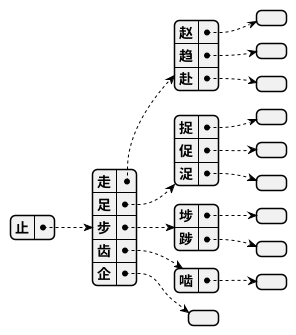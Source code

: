 @startjson
{
  "止": {
    "走":{"赵":{}, "趋":{}, "赴":{}},
    "足":{
        "捉":{},
        "促":{},
        "浞":{}
    },
    "步":{"埗":{},"踄":{}},
    "齿":{"啮":{}},
    "企":{}
  }
}
@endjson
